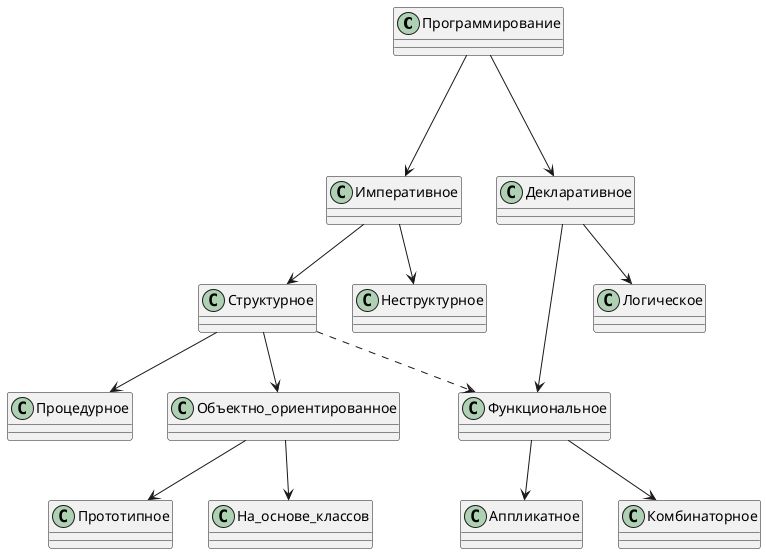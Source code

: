 @startuml
Программирование ---> Императивное
Программирование ---> Декларативное
Императивное --> Структурное
Императивное --> Неструктурное
Структурное --> Процедурное
Структурное --> Объектно_ориентированное
Объектно_ориентированное --> Прототипное
Объектно_ориентированное --> На_основе_классов
Декларативное --> Функциональное
Декларативное --> Логическое
Функциональное --> Аппликатное
Функциональное --> Комбинаторное
Структурное ..> Функциональное
@enduml